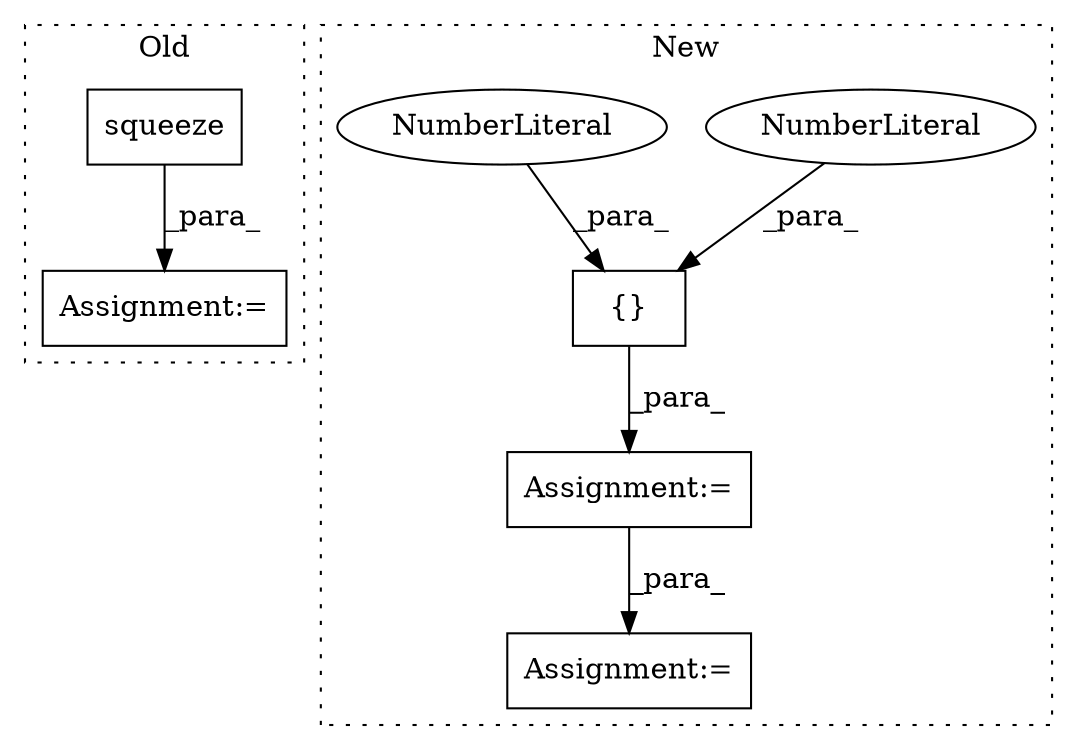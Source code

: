 digraph G {
subgraph cluster0 {
1 [label="squeeze" a="32" s="1590" l="9" shape="box"];
4 [label="Assignment:=" a="7" s="1567" l="1" shape="box"];
label = "Old";
style="dotted";
}
subgraph cluster1 {
2 [label="{}" a="4" s="4613,4621" l="1,1" shape="box"];
3 [label="Assignment:=" a="7" s="4819" l="1" shape="box"];
5 [label="Assignment:=" a="7" s="4715" l="1" shape="box"];
6 [label="NumberLiteral" a="34" s="4616" l="2" shape="ellipse"];
7 [label="NumberLiteral" a="34" s="4619" l="2" shape="ellipse"];
label = "New";
style="dotted";
}
1 -> 4 [label="_para_"];
2 -> 5 [label="_para_"];
5 -> 3 [label="_para_"];
6 -> 2 [label="_para_"];
7 -> 2 [label="_para_"];
}